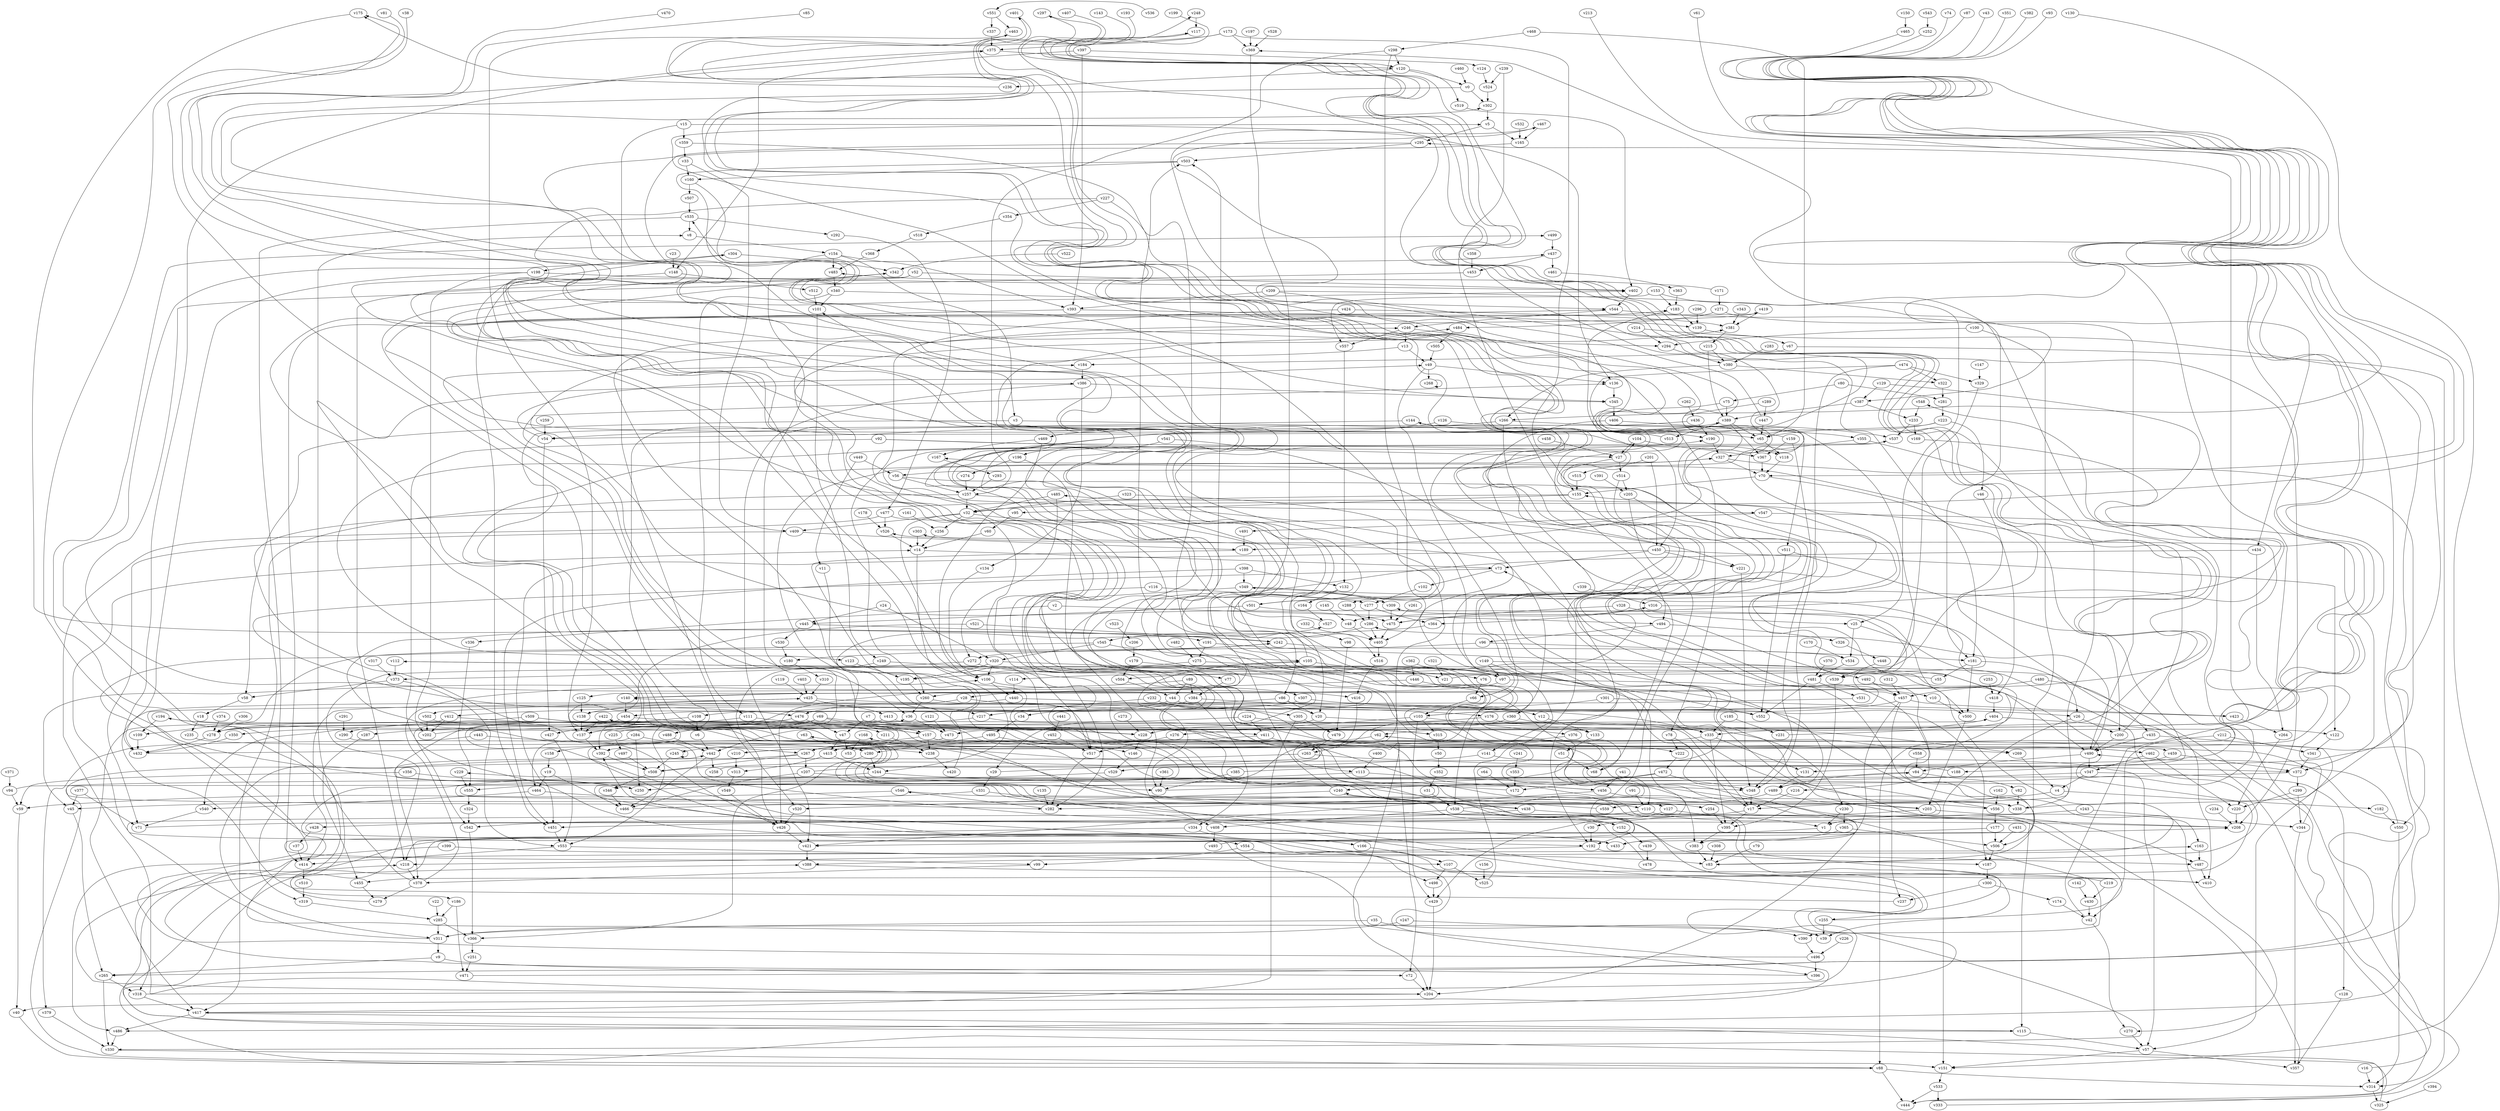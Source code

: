 // Benchmark game 830 - 560 vertices
// time_bound: 14
// targets: v26
digraph G {
    v0 [name="v0", player=0];
    v1 [name="v1", player=1];
    v2 [name="v2", player=1];
    v3 [name="v3", player=1];
    v4 [name="v4", player=0];
    v5 [name="v5", player=0];
    v6 [name="v6", player=1];
    v7 [name="v7", player=1];
    v8 [name="v8", player=1];
    v9 [name="v9", player=1];
    v10 [name="v10", player=1];
    v11 [name="v11", player=0];
    v12 [name="v12", player=0];
    v13 [name="v13", player=1];
    v14 [name="v14", player=1];
    v15 [name="v15", player=1];
    v16 [name="v16", player=0];
    v17 [name="v17", player=0];
    v18 [name="v18", player=0];
    v19 [name="v19", player=0];
    v20 [name="v20", player=1];
    v21 [name="v21", player=1];
    v22 [name="v22", player=1];
    v23 [name="v23", player=0];
    v24 [name="v24", player=0];
    v25 [name="v25", player=1];
    v26 [name="v26", player=0, target=1];
    v27 [name="v27", player=0];
    v28 [name="v28", player=1];
    v29 [name="v29", player=1];
    v30 [name="v30", player=0];
    v31 [name="v31", player=0];
    v32 [name="v32", player=1];
    v33 [name="v33", player=0];
    v34 [name="v34", player=0];
    v35 [name="v35", player=0];
    v36 [name="v36", player=0];
    v37 [name="v37", player=0];
    v38 [name="v38", player=0];
    v39 [name="v39", player=0];
    v40 [name="v40", player=1];
    v41 [name="v41", player=1];
    v42 [name="v42", player=1];
    v43 [name="v43", player=1];
    v44 [name="v44", player=0];
    v45 [name="v45", player=1];
    v46 [name="v46", player=0];
    v47 [name="v47", player=0];
    v48 [name="v48", player=0];
    v49 [name="v49", player=0];
    v50 [name="v50", player=1];
    v51 [name="v51", player=1];
    v52 [name="v52", player=1];
    v53 [name="v53", player=0];
    v54 [name="v54", player=1];
    v55 [name="v55", player=1];
    v56 [name="v56", player=1];
    v57 [name="v57", player=1];
    v58 [name="v58", player=1];
    v59 [name="v59", player=1];
    v60 [name="v60", player=1];
    v61 [name="v61", player=1];
    v62 [name="v62", player=0];
    v63 [name="v63", player=1];
    v64 [name="v64", player=0];
    v65 [name="v65", player=0];
    v66 [name="v66", player=0];
    v67 [name="v67", player=1];
    v68 [name="v68", player=1];
    v69 [name="v69", player=1];
    v70 [name="v70", player=1];
    v71 [name="v71", player=1];
    v72 [name="v72", player=1];
    v73 [name="v73", player=1];
    v74 [name="v74", player=1];
    v75 [name="v75", player=0];
    v76 [name="v76", player=1];
    v77 [name="v77", player=1];
    v78 [name="v78", player=0];
    v79 [name="v79", player=0];
    v80 [name="v80", player=1];
    v81 [name="v81", player=1];
    v82 [name="v82", player=1];
    v83 [name="v83", player=1];
    v84 [name="v84", player=1];
    v85 [name="v85", player=0];
    v86 [name="v86", player=1];
    v87 [name="v87", player=1];
    v88 [name="v88", player=1];
    v89 [name="v89", player=0];
    v90 [name="v90", player=1];
    v91 [name="v91", player=0];
    v92 [name="v92", player=0];
    v93 [name="v93", player=1];
    v94 [name="v94", player=1];
    v95 [name="v95", player=0];
    v96 [name="v96", player=1];
    v97 [name="v97", player=0];
    v98 [name="v98", player=0];
    v99 [name="v99", player=0];
    v100 [name="v100", player=0];
    v101 [name="v101", player=1];
    v102 [name="v102", player=1];
    v103 [name="v103", player=0];
    v104 [name="v104", player=0];
    v105 [name="v105", player=0];
    v106 [name="v106", player=1];
    v107 [name="v107", player=1];
    v108 [name="v108", player=1];
    v109 [name="v109", player=0];
    v110 [name="v110", player=0];
    v111 [name="v111", player=0];
    v112 [name="v112", player=0];
    v113 [name="v113", player=0];
    v114 [name="v114", player=1];
    v115 [name="v115", player=0];
    v116 [name="v116", player=1];
    v117 [name="v117", player=0];
    v118 [name="v118", player=1];
    v119 [name="v119", player=1];
    v120 [name="v120", player=1];
    v121 [name="v121", player=1];
    v122 [name="v122", player=1];
    v123 [name="v123", player=0];
    v124 [name="v124", player=1];
    v125 [name="v125", player=1];
    v126 [name="v126", player=1];
    v127 [name="v127", player=1];
    v128 [name="v128", player=0];
    v129 [name="v129", player=0];
    v130 [name="v130", player=0];
    v131 [name="v131", player=1];
    v132 [name="v132", player=0];
    v133 [name="v133", player=0];
    v134 [name="v134", player=1];
    v135 [name="v135", player=0];
    v136 [name="v136", player=1];
    v137 [name="v137", player=1];
    v138 [name="v138", player=1];
    v139 [name="v139", player=1];
    v140 [name="v140", player=1];
    v141 [name="v141", player=0];
    v142 [name="v142", player=1];
    v143 [name="v143", player=1];
    v144 [name="v144", player=1];
    v145 [name="v145", player=0];
    v146 [name="v146", player=1];
    v147 [name="v147", player=1];
    v148 [name="v148", player=1];
    v149 [name="v149", player=1];
    v150 [name="v150", player=0];
    v151 [name="v151", player=1];
    v152 [name="v152", player=1];
    v153 [name="v153", player=1];
    v154 [name="v154", player=1];
    v155 [name="v155", player=1];
    v156 [name="v156", player=1];
    v157 [name="v157", player=1];
    v158 [name="v158", player=1];
    v159 [name="v159", player=0];
    v160 [name="v160", player=1];
    v161 [name="v161", player=1];
    v162 [name="v162", player=1];
    v163 [name="v163", player=1];
    v164 [name="v164", player=0];
    v165 [name="v165", player=1];
    v166 [name="v166", player=0];
    v167 [name="v167", player=1];
    v168 [name="v168", player=0];
    v169 [name="v169", player=1];
    v170 [name="v170", player=1];
    v171 [name="v171", player=0];
    v172 [name="v172", player=1];
    v173 [name="v173", player=1];
    v174 [name="v174", player=1];
    v175 [name="v175", player=0];
    v176 [name="v176", player=1];
    v177 [name="v177", player=0];
    v178 [name="v178", player=1];
    v179 [name="v179", player=1];
    v180 [name="v180", player=1];
    v181 [name="v181", player=0];
    v182 [name="v182", player=0];
    v183 [name="v183", player=0];
    v184 [name="v184", player=1];
    v185 [name="v185", player=0];
    v186 [name="v186", player=1];
    v187 [name="v187", player=0];
    v188 [name="v188", player=1];
    v189 [name="v189", player=0];
    v190 [name="v190", player=0];
    v191 [name="v191", player=0];
    v192 [name="v192", player=1];
    v193 [name="v193", player=0];
    v194 [name="v194", player=0];
    v195 [name="v195", player=0];
    v196 [name="v196", player=0];
    v197 [name="v197", player=1];
    v198 [name="v198", player=0];
    v199 [name="v199", player=1];
    v200 [name="v200", player=1];
    v201 [name="v201", player=1];
    v202 [name="v202", player=0];
    v203 [name="v203", player=1];
    v204 [name="v204", player=1];
    v205 [name="v205", player=1];
    v206 [name="v206", player=1];
    v207 [name="v207", player=1];
    v208 [name="v208", player=0];
    v209 [name="v209", player=0];
    v210 [name="v210", player=1];
    v211 [name="v211", player=1];
    v212 [name="v212", player=0];
    v213 [name="v213", player=0];
    v214 [name="v214", player=0];
    v215 [name="v215", player=0];
    v216 [name="v216", player=1];
    v217 [name="v217", player=1];
    v218 [name="v218", player=0];
    v219 [name="v219", player=0];
    v220 [name="v220", player=1];
    v221 [name="v221", player=1];
    v222 [name="v222", player=0];
    v223 [name="v223", player=0];
    v224 [name="v224", player=0];
    v225 [name="v225", player=1];
    v226 [name="v226", player=1];
    v227 [name="v227", player=1];
    v228 [name="v228", player=0];
    v229 [name="v229", player=0];
    v230 [name="v230", player=1];
    v231 [name="v231", player=1];
    v232 [name="v232", player=1];
    v233 [name="v233", player=1];
    v234 [name="v234", player=0];
    v235 [name="v235", player=1];
    v236 [name="v236", player=1];
    v237 [name="v237", player=1];
    v238 [name="v238", player=0];
    v239 [name="v239", player=0];
    v240 [name="v240", player=1];
    v241 [name="v241", player=1];
    v242 [name="v242", player=0];
    v243 [name="v243", player=1];
    v244 [name="v244", player=0];
    v245 [name="v245", player=1];
    v246 [name="v246", player=0];
    v247 [name="v247", player=0];
    v248 [name="v248", player=1];
    v249 [name="v249", player=0];
    v250 [name="v250", player=1];
    v251 [name="v251", player=0];
    v252 [name="v252", player=0];
    v253 [name="v253", player=1];
    v254 [name="v254", player=0];
    v255 [name="v255", player=1];
    v256 [name="v256", player=0];
    v257 [name="v257", player=1];
    v258 [name="v258", player=1];
    v259 [name="v259", player=1];
    v260 [name="v260", player=1];
    v261 [name="v261", player=1];
    v262 [name="v262", player=1];
    v263 [name="v263", player=0];
    v264 [name="v264", player=1];
    v265 [name="v265", player=0];
    v266 [name="v266", player=1];
    v267 [name="v267", player=1];
    v268 [name="v268", player=0];
    v269 [name="v269", player=0];
    v270 [name="v270", player=1];
    v271 [name="v271", player=1];
    v272 [name="v272", player=1];
    v273 [name="v273", player=0];
    v274 [name="v274", player=0];
    v275 [name="v275", player=0];
    v276 [name="v276", player=1];
    v277 [name="v277", player=1];
    v278 [name="v278", player=1];
    v279 [name="v279", player=0];
    v280 [name="v280", player=0];
    v281 [name="v281", player=0];
    v282 [name="v282", player=1];
    v283 [name="v283", player=1];
    v284 [name="v284", player=0];
    v285 [name="v285", player=1];
    v286 [name="v286", player=0];
    v287 [name="v287", player=1];
    v288 [name="v288", player=0];
    v289 [name="v289", player=0];
    v290 [name="v290", player=1];
    v291 [name="v291", player=1];
    v292 [name="v292", player=1];
    v293 [name="v293", player=0];
    v294 [name="v294", player=1];
    v295 [name="v295", player=0];
    v296 [name="v296", player=0];
    v297 [name="v297", player=0];
    v298 [name="v298", player=0];
    v299 [name="v299", player=0];
    v300 [name="v300", player=1];
    v301 [name="v301", player=0];
    v302 [name="v302", player=0];
    v303 [name="v303", player=1];
    v304 [name="v304", player=1];
    v305 [name="v305", player=1];
    v306 [name="v306", player=0];
    v307 [name="v307", player=0];
    v308 [name="v308", player=0];
    v309 [name="v309", player=1];
    v310 [name="v310", player=0];
    v311 [name="v311", player=0];
    v312 [name="v312", player=0];
    v313 [name="v313", player=1];
    v314 [name="v314", player=0];
    v315 [name="v315", player=0];
    v316 [name="v316", player=1];
    v317 [name="v317", player=1];
    v318 [name="v318", player=0];
    v319 [name="v319", player=1];
    v320 [name="v320", player=0];
    v321 [name="v321", player=1];
    v322 [name="v322", player=0];
    v323 [name="v323", player=1];
    v324 [name="v324", player=1];
    v325 [name="v325", player=0];
    v326 [name="v326", player=1];
    v327 [name="v327", player=0];
    v328 [name="v328", player=0];
    v329 [name="v329", player=1];
    v330 [name="v330", player=0];
    v331 [name="v331", player=0];
    v332 [name="v332", player=0];
    v333 [name="v333", player=0];
    v334 [name="v334", player=0];
    v335 [name="v335", player=1];
    v336 [name="v336", player=0];
    v337 [name="v337", player=0];
    v338 [name="v338", player=1];
    v339 [name="v339", player=1];
    v340 [name="v340", player=1];
    v341 [name="v341", player=1];
    v342 [name="v342", player=0];
    v343 [name="v343", player=0];
    v344 [name="v344", player=1];
    v345 [name="v345", player=1];
    v346 [name="v346", player=1];
    v347 [name="v347", player=1];
    v348 [name="v348", player=1];
    v349 [name="v349", player=1];
    v350 [name="v350", player=1];
    v351 [name="v351", player=0];
    v352 [name="v352", player=1];
    v353 [name="v353", player=0];
    v354 [name="v354", player=0];
    v355 [name="v355", player=1];
    v356 [name="v356", player=1];
    v357 [name="v357", player=0];
    v358 [name="v358", player=1];
    v359 [name="v359", player=0];
    v360 [name="v360", player=1];
    v361 [name="v361", player=0];
    v362 [name="v362", player=0];
    v363 [name="v363", player=1];
    v364 [name="v364", player=0];
    v365 [name="v365", player=1];
    v366 [name="v366", player=0];
    v367 [name="v367", player=0];
    v368 [name="v368", player=0];
    v369 [name="v369", player=0];
    v370 [name="v370", player=0];
    v371 [name="v371", player=0];
    v372 [name="v372", player=0];
    v373 [name="v373", player=0];
    v374 [name="v374", player=1];
    v375 [name="v375", player=0];
    v376 [name="v376", player=0];
    v377 [name="v377", player=0];
    v378 [name="v378", player=0];
    v379 [name="v379", player=0];
    v380 [name="v380", player=0];
    v381 [name="v381", player=0];
    v382 [name="v382", player=0];
    v383 [name="v383", player=0];
    v384 [name="v384", player=1];
    v385 [name="v385", player=0];
    v386 [name="v386", player=0];
    v387 [name="v387", player=0];
    v388 [name="v388", player=1];
    v389 [name="v389", player=0];
    v390 [name="v390", player=1];
    v391 [name="v391", player=0];
    v392 [name="v392", player=0];
    v393 [name="v393", player=1];
    v394 [name="v394", player=1];
    v395 [name="v395", player=1];
    v396 [name="v396", player=0];
    v397 [name="v397", player=0];
    v398 [name="v398", player=1];
    v399 [name="v399", player=1];
    v400 [name="v400", player=0];
    v401 [name="v401", player=1];
    v402 [name="v402", player=0];
    v403 [name="v403", player=1];
    v404 [name="v404", player=0];
    v405 [name="v405", player=1];
    v406 [name="v406", player=0];
    v407 [name="v407", player=0];
    v408 [name="v408", player=1];
    v409 [name="v409", player=0];
    v410 [name="v410", player=1];
    v411 [name="v411", player=1];
    v412 [name="v412", player=1];
    v413 [name="v413", player=1];
    v414 [name="v414", player=1];
    v415 [name="v415", player=1];
    v416 [name="v416", player=0];
    v417 [name="v417", player=1];
    v418 [name="v418", player=1];
    v419 [name="v419", player=0];
    v420 [name="v420", player=1];
    v421 [name="v421", player=0];
    v422 [name="v422", player=0];
    v423 [name="v423", player=0];
    v424 [name="v424", player=1];
    v425 [name="v425", player=1];
    v426 [name="v426", player=1];
    v427 [name="v427", player=1];
    v428 [name="v428", player=1];
    v429 [name="v429", player=0];
    v430 [name="v430", player=0];
    v431 [name="v431", player=1];
    v432 [name="v432", player=1];
    v433 [name="v433", player=1];
    v434 [name="v434", player=1];
    v435 [name="v435", player=1];
    v436 [name="v436", player=0];
    v437 [name="v437", player=1];
    v438 [name="v438", player=1];
    v439 [name="v439", player=1];
    v440 [name="v440", player=0];
    v441 [name="v441", player=0];
    v442 [name="v442", player=0];
    v443 [name="v443", player=0];
    v444 [name="v444", player=1];
    v445 [name="v445", player=1];
    v446 [name="v446", player=0];
    v447 [name="v447", player=0];
    v448 [name="v448", player=0];
    v449 [name="v449", player=1];
    v450 [name="v450", player=0];
    v451 [name="v451", player=1];
    v452 [name="v452", player=1];
    v453 [name="v453", player=1];
    v454 [name="v454", player=1];
    v455 [name="v455", player=0];
    v456 [name="v456", player=0];
    v457 [name="v457", player=0];
    v458 [name="v458", player=0];
    v459 [name="v459", player=1];
    v460 [name="v460", player=0];
    v461 [name="v461", player=1];
    v462 [name="v462", player=0];
    v463 [name="v463", player=0];
    v464 [name="v464", player=1];
    v465 [name="v465", player=0];
    v466 [name="v466", player=0];
    v467 [name="v467", player=1];
    v468 [name="v468", player=1];
    v469 [name="v469", player=1];
    v470 [name="v470", player=1];
    v471 [name="v471", player=0];
    v472 [name="v472", player=0];
    v473 [name="v473", player=0];
    v474 [name="v474", player=1];
    v475 [name="v475", player=1];
    v476 [name="v476", player=1];
    v477 [name="v477", player=1];
    v478 [name="v478", player=1];
    v479 [name="v479", player=0];
    v480 [name="v480", player=0];
    v481 [name="v481", player=1];
    v482 [name="v482", player=1];
    v483 [name="v483", player=0];
    v484 [name="v484", player=0];
    v485 [name="v485", player=1];
    v486 [name="v486", player=1];
    v487 [name="v487", player=1];
    v488 [name="v488", player=1];
    v489 [name="v489", player=1];
    v490 [name="v490", player=0];
    v491 [name="v491", player=1];
    v492 [name="v492", player=1];
    v493 [name="v493", player=0];
    v494 [name="v494", player=0];
    v495 [name="v495", player=0];
    v496 [name="v496", player=1];
    v497 [name="v497", player=1];
    v498 [name="v498", player=0];
    v499 [name="v499", player=1];
    v500 [name="v500", player=0];
    v501 [name="v501", player=1];
    v502 [name="v502", player=1];
    v503 [name="v503", player=0];
    v504 [name="v504", player=0];
    v505 [name="v505", player=1];
    v506 [name="v506", player=1];
    v507 [name="v507", player=1];
    v508 [name="v508", player=0];
    v509 [name="v509", player=1];
    v510 [name="v510", player=1];
    v511 [name="v511", player=1];
    v512 [name="v512", player=0];
    v513 [name="v513", player=1];
    v514 [name="v514", player=0];
    v515 [name="v515", player=1];
    v516 [name="v516", player=0];
    v517 [name="v517", player=1];
    v518 [name="v518", player=0];
    v519 [name="v519", player=1];
    v520 [name="v520", player=1];
    v521 [name="v521", player=1];
    v522 [name="v522", player=1];
    v523 [name="v523", player=0];
    v524 [name="v524", player=0];
    v525 [name="v525", player=0];
    v526 [name="v526", player=0];
    v527 [name="v527", player=0];
    v528 [name="v528", player=1];
    v529 [name="v529", player=1];
    v530 [name="v530", player=0];
    v531 [name="v531", player=1];
    v532 [name="v532", player=0];
    v533 [name="v533", player=0];
    v534 [name="v534", player=1];
    v535 [name="v535", player=1];
    v536 [name="v536", player=0];
    v537 [name="v537", player=0];
    v538 [name="v538", player=1];
    v539 [name="v539", player=1];
    v540 [name="v540", player=1];
    v541 [name="v541", player=1];
    v542 [name="v542", player=0];
    v543 [name="v543", player=0];
    v544 [name="v544", player=1];
    v545 [name="v545", player=0];
    v546 [name="v546", player=1];
    v547 [name="v547", player=0];
    v548 [name="v548", player=1];
    v549 [name="v549", player=1];
    v550 [name="v550", player=0];
    v551 [name="v551", player=1];
    v552 [name="v552", player=0];
    v553 [name="v553", player=0];
    v554 [name="v554", player=1];
    v555 [name="v555", player=1];
    v556 [name="v556", player=0];
    v557 [name="v557", player=1];
    v558 [name="v558", player=1];
    v559 [name="v559", player=0];

    v0 -> v110 [constraint="t mod 5 == 4"];
    v1 -> v99 [constraint="t < 7"];
    v2 -> v494;
    v3 -> v58;
    v4 -> v182;
    v5 -> v295;
    v6 -> v442;
    v7 -> v39 [constraint="t mod 4 == 0"];
    v8 -> v154;
    v9 -> v72;
    v10 -> v500;
    v11 -> v217;
    v12 -> v133;
    v13 -> v475 [constraint="t >= 2"];
    v14 -> v244;
    v15 -> v359;
    v16 -> v369 [constraint="t < 10"];
    v17 -> v433 [constraint="t mod 5 == 1"];
    v18 -> v235;
    v19 -> v464;
    v20 -> v29;
    v21 -> v309 [constraint="t >= 3"];
    v22 -> v285;
    v23 -> v148;
    v24 -> v320;
    v25 -> v260 [constraint="t >= 4"];
    v26 -> v151;
    v27 -> v388 [constraint="t >= 2"];
    v28 -> v176;
    v29 -> v419 [constraint="t < 11"];
    v30 -> v192;
    v31 -> v538;
    v32 -> v459 [constraint="t mod 4 == 0"];
    v33 -> v409;
    v34 -> v495;
    v35 -> v311;
    v36 -> v473;
    v37 -> v414;
    v38 -> v255 [constraint="t mod 3 == 1"];
    v39 -> v163 [constraint="t < 6"];
    v40 -> v88;
    v41 -> v456;
    v42 -> v270;
    v43 -> v265 [constraint="t < 6"];
    v44 -> v552;
    v45 -> v265;
    v46 -> v418;
    v47 -> v415;
    v48 -> v405;
    v49 -> v538;
    v50 -> v352;
    v51 -> v68;
    v52 -> v547 [constraint="t >= 5"];
    v53 -> v297 [constraint="t mod 5 == 3"];
    v54 -> v49 [constraint="t mod 4 == 0"];
    v55 -> v112 [constraint="t >= 1"];
    v56 -> v492 [constraint="t >= 5"];
    v57 -> v151;
    v58 -> v18;
    v59 -> v40;
    v60 -> v14;
    v61 -> v210 [constraint="t >= 1"];
    v62 -> v245;
    v63 -> v280;
    v64 -> v172;
    v65 -> v118;
    v66 -> v103;
    v67 -> v314;
    v68 -> v535 [constraint="t < 15"];
    v69 -> v488;
    v70 -> v155;
    v71 -> v140 [constraint="t < 12"];
    v72 -> v204;
    v73 -> v476 [constraint="t < 5"];
    v74 -> v473 [constraint="t mod 4 == 0"];
    v75 -> v421 [constraint="t >= 3"];
    v76 -> v66;
    v77 -> v384;
    v78 -> v17;
    v79 -> v83;
    v80 -> v75;
    v81 -> v338 [constraint="t < 6"];
    v82 -> v338;
    v83 -> v349 [constraint="t mod 2 == 0"];
    v84 -> v82;
    v85 -> v125 [constraint="t < 14"];
    v86 -> v20;
    v87 -> v486 [constraint="t < 12"];
    v88 -> v314;
    v89 -> v45;
    v90 -> v375 [constraint="t < 5"];
    v91 -> v110;
    v92 -> v504 [constraint="t >= 3"];
    v93 -> v32 [constraint="t < 7"];
    v94 -> v527 [constraint="t mod 2 == 0"];
    v95 -> v60;
    v96 -> v181;
    v97 -> v426;
    v98 -> v479;
    v99 -> v378;
    v100 -> v506;
    v101 -> v249;
    v102 -> v277;
    v103 -> v429;
    v104 -> v27;
    v105 -> v503;
    v106 -> v307;
    v107 -> v498;
    v108 -> v6;
    v109 -> v432;
    v110 -> v542;
    v111 -> v290;
    v112 -> v373;
    v113 -> v348;
    v114 -> v440;
    v115 -> v208 [constraint="t < 13"];
    v116 -> v277;
    v117 -> v140 [constraint="t >= 2"];
    v118 -> v70;
    v119 -> v425;
    v120 -> v236;
    v121 -> v473;
    v122 -> v341;
    v123 -> v195;
    v124 -> v524;
    v125 -> v138;
    v126 -> v469;
    v127 -> v1;
    v128 -> v357;
    v129 -> v48 [constraint="t < 9"];
    v130 -> v151 [constraint="t < 14"];
    v131 -> v489;
    v132 -> v164;
    v133 -> v537 [constraint="t mod 3 == 0"];
    v134 -> v106;
    v135 -> v282;
    v136 -> v345;
    v137 -> v392;
    v138 -> v137;
    v139 -> v67;
    v140 -> v454;
    v141 -> v57;
    v142 -> v430;
    v143 -> v114 [constraint="t >= 4"];
    v144 -> v54;
    v145 -> v48;
    v146 -> v529;
    v147 -> v329;
    v148 -> v512;
    v149 -> v444 [constraint="t mod 5 == 2"];
    v150 -> v465;
    v151 -> v533;
    v152 -> v168 [constraint="t >= 2"];
    v153 -> v25;
    v154 -> v36;
    v155 -> v208 [constraint="t mod 2 == 1"];
    v156 -> v525;
    v157 -> v204;
    v158 -> v19;
    v159 -> v184 [constraint="t mod 3 == 2"];
    v160 -> v345 [constraint="t mod 5 == 4"];
    v161 -> v256;
    v162 -> v556;
    v163 -> v487;
    v164 -> v527;
    v165 -> v294 [constraint="t >= 3"];
    v166 -> v107;
    v167 -> v293;
    v168 -> v53;
    v169 -> v288 [constraint="t < 9"];
    v170 -> v534;
    v171 -> v483 [constraint="t mod 5 == 2"];
    v172 -> v136 [constraint="t >= 2"];
    v173 -> v137;
    v174 -> v42;
    v175 -> v242 [constraint="t >= 4"];
    v176 -> v122;
    v177 -> v186 [constraint="t >= 3"];
    v178 -> v526;
    v179 -> v455 [constraint="t >= 5"];
    v180 -> v310;
    v181 -> v26;
    v182 -> v550;
    v183 -> v139;
    v184 -> v386;
    v185 -> v335;
    v186 -> v471;
    v187 -> v300;
    v188 -> v194 [constraint="t mod 3 == 0"];
    v189 -> v187 [constraint="t < 14"];
    v190 -> v327;
    v191 -> v490 [constraint="t < 14"];
    v192 -> v487;
    v193 -> v131 [constraint="t < 7"];
    v194 -> v228 [constraint="t >= 1"];
    v195 -> v260;
    v196 -> v274;
    v197 -> v369;
    v198 -> v402;
    v199 -> v120 [constraint="t < 12"];
    v200 -> v155;
    v201 -> v515;
    v202 -> v402 [constraint="t mod 4 == 0"];
    v203 -> v84 [constraint="t >= 2"];
    v204 -> v218 [constraint="t >= 1"];
    v205 -> v216 [constraint="t mod 4 == 3"];
    v206 -> v179;
    v207 -> v401 [constraint="t mod 4 == 2"];
    v208 -> v302 [constraint="t >= 3"];
    v209 -> v54 [constraint="t < 8"];
    v210 -> v484 [constraint="t mod 4 == 2"];
    v211 -> v238;
    v212 -> v341;
    v213 -> v387 [constraint="t >= 5"];
    v214 -> v529 [constraint="t mod 4 == 2"];
    v215 -> v380;
    v216 -> v17;
    v217 -> v133;
    v218 -> v378;
    v219 -> v392 [constraint="t >= 1"];
    v220 -> v208;
    v221 -> v348;
    v222 -> v472;
    v223 -> v140 [constraint="t >= 4"];
    v224 -> v411;
    v225 -> v248 [constraint="t mod 5 == 4"];
    v226 -> v496;
    v227 -> v138 [constraint="t >= 4"];
    v228 -> v146;
    v229 -> v555;
    v230 -> v1;
    v231 -> v467 [constraint="t mod 4 == 2"];
    v232 -> v217;
    v233 -> v537;
    v234 -> v208;
    v235 -> v390 [constraint="t < 10"];
    v236 -> v175 [constraint="t < 12"];
    v237 -> v425 [constraint="t >= 4"];
    v238 -> v420;
    v239 -> v494;
    v240 -> v548 [constraint="t < 5"];
    v241 -> v353;
    v242 -> v534;
    v243 -> v1;
    v244 -> v456;
    v245 -> v508;
    v246 -> v557;
    v247 -> v311;
    v248 -> v117;
    v249 -> v77;
    v250 -> v175 [constraint="t mod 5 == 4"];
    v251 -> v471;
    v252 -> v62 [constraint="t mod 2 == 0"];
    v253 -> v418;
    v254 -> v395;
    v255 -> v5 [constraint="t >= 1"];
    v256 -> v14;
    v257 -> v417;
    v258 -> v381 [constraint="t mod 3 == 0"];
    v259 -> v54;
    v260 -> v517;
    v261 -> v475;
    v262 -> v436;
    v263 -> v372;
    v264 -> v220;
    v265 -> v330;
    v266 -> v553;
    v267 -> v127 [constraint="t >= 5"];
    v268 -> v268;
    v269 -> v4;
    v270 -> v57;
    v271 -> v434;
    v272 -> v373;
    v273 -> v228;
    v274 -> v257;
    v275 -> v195;
    v276 -> v517;
    v277 -> v364;
    v278 -> v526 [constraint="t >= 4"];
    v279 -> v388 [constraint="t >= 2"];
    v280 -> v366;
    v281 -> v223;
    v282 -> v546 [constraint="t mod 3 == 0"];
    v283 -> v208;
    v284 -> v267;
    v285 -> v366;
    v286 -> v405;
    v287 -> v455;
    v288 -> v286;
    v289 -> v56 [constraint="t >= 4"];
    v290 -> v433 [constraint="t >= 5"];
    v291 -> v290;
    v292 -> v477;
    v293 -> v257;
    v294 -> v380;
    v295 -> v415 [constraint="t >= 2"];
    v296 -> v139;
    v297 -> v189 [constraint="t mod 5 == 3"];
    v298 -> v120;
    v299 -> v344;
    v300 -> v237;
    v301 -> v34;
    v302 -> v5;
    v303 -> v14;
    v304 -> v198;
    v305 -> v417;
    v306 -> v278;
    v307 -> v454;
    v308 -> v83;
    v309 -> v475;
    v310 -> v425;
    v311 -> v9;
    v312 -> v457;
    v313 -> v549;
    v314 -> v325;
    v315 -> v544 [constraint="t >= 2"];
    v316 -> v500;
    v317 -> v373;
    v318 -> v190 [constraint="t < 12"];
    v319 -> v285;
    v320 -> v195;
    v321 -> v21;
    v322 -> v281;
    v323 -> v32;
    v324 -> v542;
    v325 -> v437 [constraint="t mod 3 == 1"];
    v326 -> v448;
    v327 -> v123 [constraint="t >= 4"];
    v328 -> v475;
    v329 -> v539;
    v330 -> v88;
    v331 -> v45;
    v332 -> v405;
    v333 -> v167 [constraint="t mod 5 == 2"];
    v334 -> v166;
    v335 -> v131;
    v336 -> v555;
    v337 -> v375;
    v338 -> v62 [constraint="t >= 2"];
    v339 -> v316;
    v340 -> v111;
    v341 -> v372;
    v342 -> v417 [constraint="t >= 2"];
    v343 -> v381;
    v344 -> v303 [constraint="t >= 2"];
    v345 -> v406;
    v346 -> v466;
    v347 -> v4;
    v348 -> v17;
    v349 -> v282;
    v350 -> v432;
    v351 -> v266 [constraint="t mod 2 == 1"];
    v352 -> v31;
    v353 -> v172;
    v354 -> v518;
    v355 -> v338;
    v356 -> v59;
    v357 -> v463 [constraint="t mod 4 == 1"];
    v358 -> v453;
    v359 -> v501 [constraint="t mod 4 == 0"];
    v360 -> v263;
    v361 -> v90;
    v362 -> v97;
    v363 -> v183;
    v364 -> v426 [constraint="t < 13"];
    v365 -> v433;
    v366 -> v251;
    v367 -> v70;
    v368 -> v483;
    v369 -> v20;
    v370 -> v481;
    v371 -> v94;
    v372 -> v40 [constraint="t >= 3"];
    v373 -> v58;
    v374 -> v278;
    v375 -> v432;
    v376 -> v346 [constraint="t < 12"];
    v377 -> v71;
    v378 -> v8;
    v379 -> v330;
    v380 -> v266;
    v381 -> v215;
    v382 -> v70 [constraint="t >= 3"];
    v383 -> v83;
    v384 -> v335;
    v385 -> v117 [constraint="t mod 4 == 0"];
    v386 -> v421;
    v387 -> v233;
    v388 -> v410 [constraint="t < 9"];
    v389 -> v367;
    v390 -> v496;
    v391 -> v205;
    v392 -> v508;
    v393 -> v139;
    v394 -> v325;
    v395 -> v383;
    v396 -> v499 [constraint="t mod 5 == 2"];
    v397 -> v148;
    v398 -> v349;
    v399 -> v486;
    v400 -> v113;
    v401 -> v428 [constraint="t >= 1"];
    v402 -> v544;
    v403 -> v425;
    v404 -> v335;
    v405 -> v516;
    v406 -> v192;
    v407 -> v481 [constraint="t < 15"];
    v408 -> v493;
    v409 -> v189;
    v410 -> v36 [constraint="t mod 3 == 2"];
    v411 -> v267;
    v412 -> v417;
    v413 -> v315;
    v414 -> v510;
    v415 -> v313;
    v416 -> v113;
    v417 -> v486;
    v418 -> v404;
    v419 -> v282 [constraint="t >= 1"];
    v420 -> v327;
    v421 -> v388;
    v422 -> v392 [constraint="t >= 3"];
    v423 -> v264;
    v424 -> v260;
    v425 -> v12;
    v426 -> v421;
    v427 -> v553;
    v428 -> v37;
    v429 -> v204;
    v430 -> v42;
    v431 -> v506;
    v432 -> v386 [constraint="t < 8"];
    v433 -> v183 [constraint="t >= 4"];
    v434 -> v383 [constraint="t mod 4 == 1"];
    v435 -> v88;
    v436 -> v330 [constraint="t mod 4 == 3"];
    v437 -> v453;
    v438 -> v115;
    v439 -> v478;
    v440 -> v476;
    v441 -> v452;
    v442 -> v258;
    v443 -> v379;
    v444 -> v105 [constraint="t < 12"];
    v445 -> v191 [constraint="t < 5"];
    v446 -> v28;
    v447 -> v467 [constraint="t < 9"];
    v448 -> v539;
    v449 -> v11;
    v450 -> v122;
    v451 -> v553;
    v452 -> v517;
    v453 -> v416 [constraint="t >= 4"];
    v454 -> v554 [constraint="t >= 2"];
    v455 -> v279;
    v456 -> v442 [constraint="t mod 3 == 0"];
    v457 -> v204;
    v458 -> v27;
    v459 -> v188;
    v460 -> v0;
    v461 -> v363;
    v462 -> v404 [constraint="t mod 2 == 0"];
    v463 -> v118 [constraint="t >= 1"];
    v464 -> v540;
    v465 -> v415 [constraint="t mod 4 == 0"];
    v466 -> v101 [constraint="t mod 3 == 0"];
    v467 -> v165;
    v468 -> v298;
    v469 -> v106;
    v470 -> v228 [constraint="t mod 2 == 0"];
    v471 -> v63 [constraint="t >= 1"];
    v472 -> v151 [constraint="t mod 3 == 1"];
    v473 -> v396 [constraint="t < 10"];
    v474 -> v83 [constraint="t mod 5 == 3"];
    v475 -> v316 [constraint="t < 8"];
    v476 -> v47;
    v477 -> v526;
    v478 -> v422 [constraint="t mod 4 == 0"];
    v479 -> v263;
    v480 -> v435;
    v481 -> v552;
    v482 -> v275;
    v483 -> v340;
    v484 -> v505;
    v485 -> v272;
    v486 -> v330;
    v487 -> v410;
    v488 -> v442;
    v489 -> v556;
    v490 -> v286;
    v491 -> v189;
    v492 -> v270 [constraint="t >= 4"];
    v493 -> v342 [constraint="t mod 3 == 0"];
    v494 -> v96;
    v495 -> v146;
    v496 -> v242 [constraint="t >= 1"];
    v497 -> v508;
    v498 -> v429;
    v499 -> v437;
    v500 -> v203;
    v501 -> v485 [constraint="t mod 2 == 0"];
    v502 -> v315 [constraint="t < 10"];
    v503 -> v108 [constraint="t >= 3"];
    v504 -> v44;
    v505 -> v49;
    v506 -> v187;
    v507 -> v535;
    v508 -> v346;
    v509 -> v110 [constraint="t < 15"];
    v510 -> v319;
    v511 -> v200 [constraint="t >= 2"];
    v512 -> v101;
    v513 -> v304 [constraint="t < 15"];
    v514 -> v103 [constraint="t >= 5"];
    v515 -> v155;
    v516 -> v416;
    v517 -> v282;
    v518 -> v368;
    v519 -> v402;
    v520 -> v426;
    v521 -> v242;
    v522 -> v342;
    v523 -> v206;
    v524 -> v302;
    v525 -> v73;
    v526 -> v14;
    v527 -> v389 [constraint="t mod 3 == 2"];
    v528 -> v369;
    v529 -> v204 [constraint="t >= 2"];
    v530 -> v180;
    v531 -> v192 [constraint="t >= 4"];
    v532 -> v165;
    v533 -> v333;
    v534 -> v481;
    v535 -> v319;
    v536 -> v551 [constraint="t >= 1"];
    v537 -> v462 [constraint="t >= 3"];
    v538 -> v229 [constraint="t < 14"];
    v539 -> v395;
    v540 -> v71;
    v541 -> v360;
    v542 -> v366;
    v543 -> v252;
    v544 -> v246;
    v545 -> v109 [constraint="t >= 2"];
    v546 -> v254;
    v547 -> v372;
    v548 -> v233;
    v549 -> v426 [constraint="t >= 4"];
    v550 -> v490;
    v551 -> v463;
    v552 -> v112 [constraint="t mod 3 == 1"];
    v553 -> v414;
    v554 -> v498;
    v555 -> v324;
    v556 -> v144 [constraint="t >= 4"];
    v557 -> v132;
    v558 -> v84;
    v559 -> v246 [constraint="t >= 4"];
    v107 -> v525;
    v16 -> v314;
    v283 -> v380;
    v362 -> v446;
    v474 -> v348;
    v177 -> v506;
    v75 -> v389;
    v399 -> v83;
    v386 -> v345;
    v284 -> v250;
    v15 -> v520;
    v475 -> v405;
    v425 -> v502;
    v359 -> v33;
    v201 -> v450;
    v541 -> v196;
    v24 -> v445;
    v227 -> v86;
    v435 -> v490;
    v443 -> v238;
    v495 -> v280;
    v335 -> v395;
    v246 -> v13;
    v47 -> v53;
    v244 -> v555;
    v212 -> v42;
    v240 -> v520;
    v26 -> v200;
    v217 -> v287;
    v404 -> v410;
    v257 -> v66;
    v263 -> v311;
    v20 -> v17;
    v266 -> v537;
    v462 -> v347;
    v203 -> v163;
    v462 -> v220;
    v298 -> v257;
    v247 -> v390;
    v242 -> v180;
    v424 -> v381;
    v49 -> v268;
    v179 -> v504;
    v7 -> v47;
    v120 -> v0;
    v29 -> v331;
    v307 -> v26;
    v553 -> v107;
    v469 -> v167;
    v398 -> v451;
    v481 -> v531;
    v305 -> v479;
    v70 -> v181;
    v456 -> v421;
    v546 -> v59;
    v435 -> v550;
    v456 -> v203;
    v103 -> v315;
    v42 -> v295;
    v97 -> v10;
    v196 -> v408;
    v535 -> v292;
    v446 -> v489;
    v267 -> v508;
    v347 -> v240;
    v27 -> v514;
    v378 -> v279;
    v69 -> v269;
    v159 -> v348;
    v100 -> v294;
    v80 -> v281;
    v191 -> v275;
    v544 -> v490;
    v327 -> v57;
    v289 -> v447;
    v454 -> v350;
    v214 -> v294;
    v96 -> v272;
    v86 -> v412;
    v94 -> v59;
    v110 -> v487;
    v347 -> v128;
    v209 -> v181;
    v249 -> v426;
    v280 -> v244;
    v501 -> v457;
    v171 -> v271;
    v398 -> v132;
    v154 -> v483;
    v78 -> v222;
    v397 -> v393;
    v490 -> v84;
    v240 -> v438;
    v547 -> v491;
    v127 -> v429;
    v92 -> v542;
    v224 -> v230;
    v225 -> v497;
    v457 -> v423;
    v422 -> v137;
    v240 -> v503;
    v545 -> v105;
    v384 -> v138;
    v173 -> v369;
    v115 -> v57;
    v356 -> v250;
    v387 -> v389;
    v120 -> v519;
    v198 -> v432;
    v160 -> v507;
    v103 -> v276;
    v32 -> v256;
    v153 -> v183;
    v538 -> v152;
    v380 -> v322;
    v265 -> v318;
    v56 -> v257;
    v181 -> v55;
    v472 -> v172;
    v334 -> v218;
    v434 -> v264;
    v464 -> v282;
    v301 -> v423;
    v173 -> v375;
    v440 -> v305;
    v450 -> v73;
    v385 -> v90;
    v538 -> v408;
    v360 -> v335;
    v13 -> v49;
    v477 -> v516;
    v108 -> v427;
    v285 -> v311;
    v149 -> v97;
    v243 -> v344;
    v129 -> v387;
    v386 -> v134;
    v468 -> v65;
    v449 -> v56;
    v155 -> v95;
    v271 -> v484;
    v257 -> v32;
    v227 -> v354;
    v210 -> v313;
    v44 -> v137;
    v144 -> v65;
    v159 -> v367;
    v200 -> v490;
    v412 -> v211;
    v67 -> v184;
    v375 -> v120;
    v255 -> v39;
    v384 -> v334;
    v111 -> v228;
    v389 -> v65;
    v223 -> v65;
    v239 -> v524;
    v84 -> v489;
    v492 -> v457;
    v267 -> v207;
    v35 -> v39;
    v219 -> v430;
    v335 -> v267;
    v9 -> v265;
    v89 -> v384;
    v459 -> v372;
    v54 -> v427;
    v511 -> v552;
    v521 -> v392;
    v340 -> v544;
    v476 -> v137;
    v278 -> v432;
    v406 -> v355;
    v412 -> v202;
    v284 -> v464;
    v393 -> v414;
    v438 -> v240;
    v14 -> v73;
    v316 -> v364;
    v232 -> v20;
    v105 -> v21;
    v25 -> v534;
    v149 -> v141;
    v328 -> v25;
    v233 -> v169;
    v0 -> v302;
    v556 -> v177;
    v192 -> v218;
    v275 -> v76;
    v185 -> v231;
    v104 -> v367;
    v533 -> v444;
    v176 -> v442;
    v295 -> v503;
    v436 -> v190;
    v413 -> v278;
    v327 -> v70;
    v266 -> v68;
    v372 -> v299;
    v194 -> v109;
    v320 -> v383;
    v2 -> v336;
    v32 -> v221;
    v154 -> v393;
    v454 -> v157;
    v28 -> v414;
    v89 -> v44;
    v365 -> v506;
    v224 -> v540;
    v355 -> v327;
    v27 -> v104;
    v223 -> v46;
    v152 -> v439;
    v331 -> v338;
    v198 -> v202;
    v116 -> v517;
    v445 -> v530;
    v554 -> v99;
    v494 -> v326;
    v5 -> v165;
    v69 -> v378;
    v485 -> v32;
    v457 -> v103;
    v73 -> v102;
    v415 -> v244;
    v215 -> v389;
    v503 -> v160;
    v509 -> v278;
    v209 -> v393;
    v103 -> v376;
    v489 -> v559;
    v153 -> v557;
    v49 -> v136;
    v344 -> v357;
    v474 -> v329;
    v19 -> v466;
    v318 -> v417;
    v411 -> v222;
    v15 -> v136;
    v320 -> v106;
    v286 -> v545;
    v425 -> v413;
    v480 -> v457;
    v550 -> v314;
    v62 -> v269;
    v457 -> v237;
    v86 -> v187;
    v447 -> v65;
    v183 -> v450;
    v417 -> v115;
    v157 -> v158;
    v311 -> v14;
    v299 -> v220;
    v397 -> v124;
    v186 -> v285;
    v438 -> v451;
    v442 -> v466;
    v57 -> v357;
    v340 -> v101;
    v113 -> v250;
    v181 -> v500;
    v52 -> v402;
    v69 -> v411;
    v272 -> v97;
    v377 -> v45;
    v203 -> v30;
    v154 -> v3;
    v409 -> v71;
    v450 -> v451;
    v300 -> v174;
    v230 -> v365;
    v472 -> v348;
    v304 -> v342;
    v535 -> v8;
    v4 -> v17;
    v157 -> v238;
    v490 -> v347;
    v389 -> v513;
    v298 -> v405;
    v205 -> v192;
    v133 -> v51;
    v496 -> v396;
    v106 -> v440;
    v551 -> v337;
    v246 -> v78;
    v450 -> v221;
    v92 -> v27;
    v509 -> v157;
    v545 -> v320;
    v245 -> v245;
    v437 -> v461;
    v323 -> v72;
    v419 -> v381;
    v148 -> v451;
    v126 -> v511;
    v52 -> v218;
    v477 -> v318;
    v277 -> v286;
    v260 -> v36;
    v17 -> v395;
    v173 -> v155;
    v373 -> v553;
    v514 -> v205;
    v3 -> v190;
    v474 -> v322;
    v349 -> v309;
    v141 -> v508;
    v32 -> v409;
    v105 -> v90;
    v502 -> v202;
    v88 -> v444;
    v315 -> v50;
    v207 -> v90;
    v33 -> v160;
    v378 -> v106;
    v132 -> v98;
    v207 -> v466;
    v501 -> v445;
}
